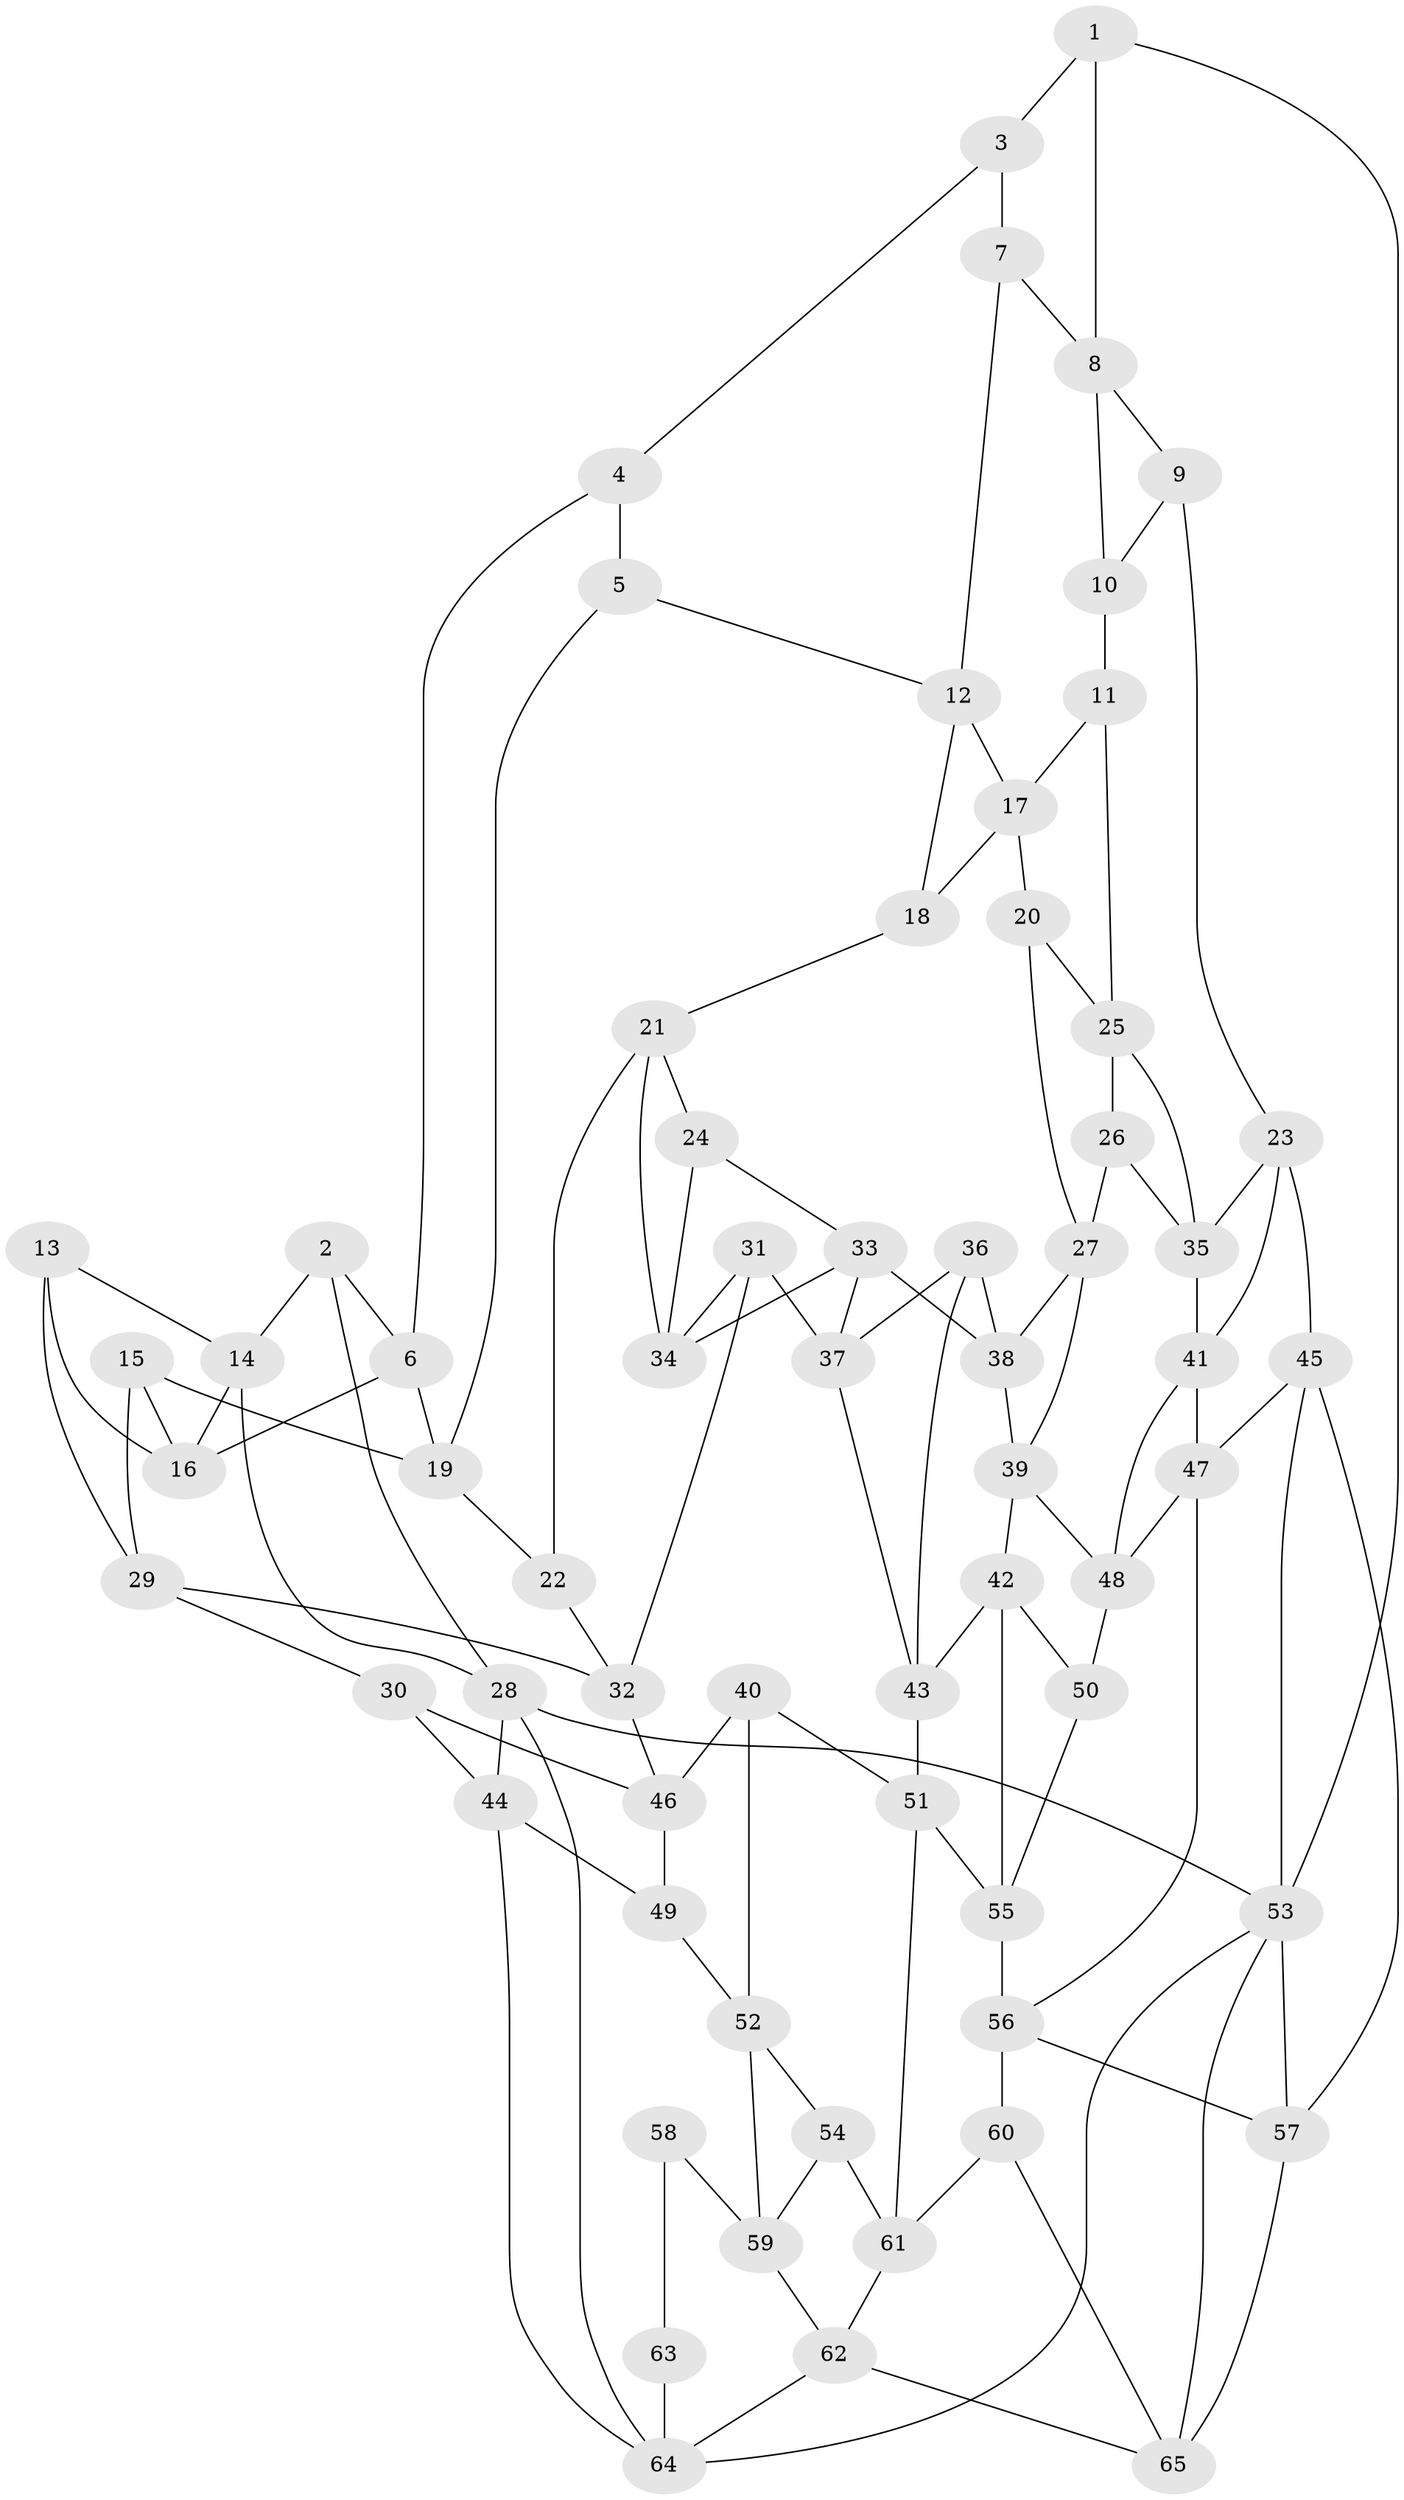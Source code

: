 // original degree distribution, {3: 0.015503875968992248, 5: 0.5736434108527132, 6: 0.1937984496124031, 4: 0.21705426356589147}
// Generated by graph-tools (version 1.1) at 2025/38/03/04/25 23:38:36]
// undirected, 65 vertices, 118 edges
graph export_dot {
  node [color=gray90,style=filled];
  1;
  2;
  3;
  4;
  5;
  6;
  7;
  8;
  9;
  10;
  11;
  12;
  13;
  14;
  15;
  16;
  17;
  18;
  19;
  20;
  21;
  22;
  23;
  24;
  25;
  26;
  27;
  28;
  29;
  30;
  31;
  32;
  33;
  34;
  35;
  36;
  37;
  38;
  39;
  40;
  41;
  42;
  43;
  44;
  45;
  46;
  47;
  48;
  49;
  50;
  51;
  52;
  53;
  54;
  55;
  56;
  57;
  58;
  59;
  60;
  61;
  62;
  63;
  64;
  65;
  1 -- 3 [weight=1.0];
  1 -- 8 [weight=1.0];
  1 -- 53 [weight=1.0];
  2 -- 6 [weight=1.0];
  2 -- 14 [weight=1.0];
  2 -- 28 [weight=1.0];
  3 -- 4 [weight=1.0];
  3 -- 7 [weight=1.0];
  4 -- 5 [weight=1.0];
  4 -- 6 [weight=1.0];
  5 -- 12 [weight=1.0];
  5 -- 19 [weight=1.0];
  6 -- 16 [weight=1.0];
  6 -- 19 [weight=1.0];
  7 -- 8 [weight=1.0];
  7 -- 12 [weight=1.0];
  8 -- 9 [weight=1.0];
  8 -- 10 [weight=1.0];
  9 -- 10 [weight=1.0];
  9 -- 23 [weight=1.0];
  10 -- 11 [weight=2.0];
  11 -- 17 [weight=1.0];
  11 -- 25 [weight=1.0];
  12 -- 17 [weight=1.0];
  12 -- 18 [weight=1.0];
  13 -- 14 [weight=1.0];
  13 -- 16 [weight=1.0];
  13 -- 29 [weight=1.0];
  14 -- 16 [weight=1.0];
  14 -- 28 [weight=1.0];
  15 -- 16 [weight=1.0];
  15 -- 19 [weight=1.0];
  15 -- 29 [weight=1.0];
  17 -- 18 [weight=1.0];
  17 -- 20 [weight=1.0];
  18 -- 21 [weight=1.0];
  19 -- 22 [weight=1.0];
  20 -- 25 [weight=1.0];
  20 -- 27 [weight=1.0];
  21 -- 22 [weight=1.0];
  21 -- 24 [weight=1.0];
  21 -- 34 [weight=1.0];
  22 -- 32 [weight=1.0];
  23 -- 35 [weight=1.0];
  23 -- 41 [weight=1.0];
  23 -- 45 [weight=1.0];
  24 -- 33 [weight=1.0];
  24 -- 34 [weight=1.0];
  25 -- 26 [weight=1.0];
  25 -- 35 [weight=1.0];
  26 -- 27 [weight=1.0];
  26 -- 35 [weight=1.0];
  27 -- 38 [weight=1.0];
  27 -- 39 [weight=1.0];
  28 -- 44 [weight=1.0];
  28 -- 53 [weight=1.0];
  28 -- 64 [weight=1.0];
  29 -- 30 [weight=1.0];
  29 -- 32 [weight=1.0];
  30 -- 44 [weight=1.0];
  30 -- 46 [weight=1.0];
  31 -- 32 [weight=1.0];
  31 -- 34 [weight=1.0];
  31 -- 37 [weight=1.0];
  32 -- 46 [weight=1.0];
  33 -- 34 [weight=1.0];
  33 -- 37 [weight=1.0];
  33 -- 38 [weight=1.0];
  35 -- 41 [weight=1.0];
  36 -- 37 [weight=1.0];
  36 -- 38 [weight=1.0];
  36 -- 43 [weight=1.0];
  37 -- 43 [weight=1.0];
  38 -- 39 [weight=1.0];
  39 -- 42 [weight=1.0];
  39 -- 48 [weight=1.0];
  40 -- 46 [weight=1.0];
  40 -- 51 [weight=1.0];
  40 -- 52 [weight=1.0];
  41 -- 47 [weight=1.0];
  41 -- 48 [weight=1.0];
  42 -- 43 [weight=1.0];
  42 -- 50 [weight=1.0];
  42 -- 55 [weight=1.0];
  43 -- 51 [weight=1.0];
  44 -- 49 [weight=1.0];
  44 -- 64 [weight=1.0];
  45 -- 47 [weight=1.0];
  45 -- 53 [weight=1.0];
  45 -- 57 [weight=1.0];
  46 -- 49 [weight=1.0];
  47 -- 48 [weight=1.0];
  47 -- 56 [weight=1.0];
  48 -- 50 [weight=1.0];
  49 -- 52 [weight=1.0];
  50 -- 55 [weight=1.0];
  51 -- 55 [weight=1.0];
  51 -- 61 [weight=1.0];
  52 -- 54 [weight=1.0];
  52 -- 59 [weight=1.0];
  53 -- 57 [weight=1.0];
  53 -- 64 [weight=1.0];
  53 -- 65 [weight=1.0];
  54 -- 59 [weight=1.0];
  54 -- 61 [weight=1.0];
  55 -- 56 [weight=1.0];
  56 -- 57 [weight=1.0];
  56 -- 60 [weight=1.0];
  57 -- 65 [weight=1.0];
  58 -- 59 [weight=1.0];
  58 -- 63 [weight=2.0];
  59 -- 62 [weight=1.0];
  60 -- 61 [weight=1.0];
  60 -- 65 [weight=1.0];
  61 -- 62 [weight=1.0];
  62 -- 64 [weight=1.0];
  62 -- 65 [weight=1.0];
  63 -- 64 [weight=2.0];
}

